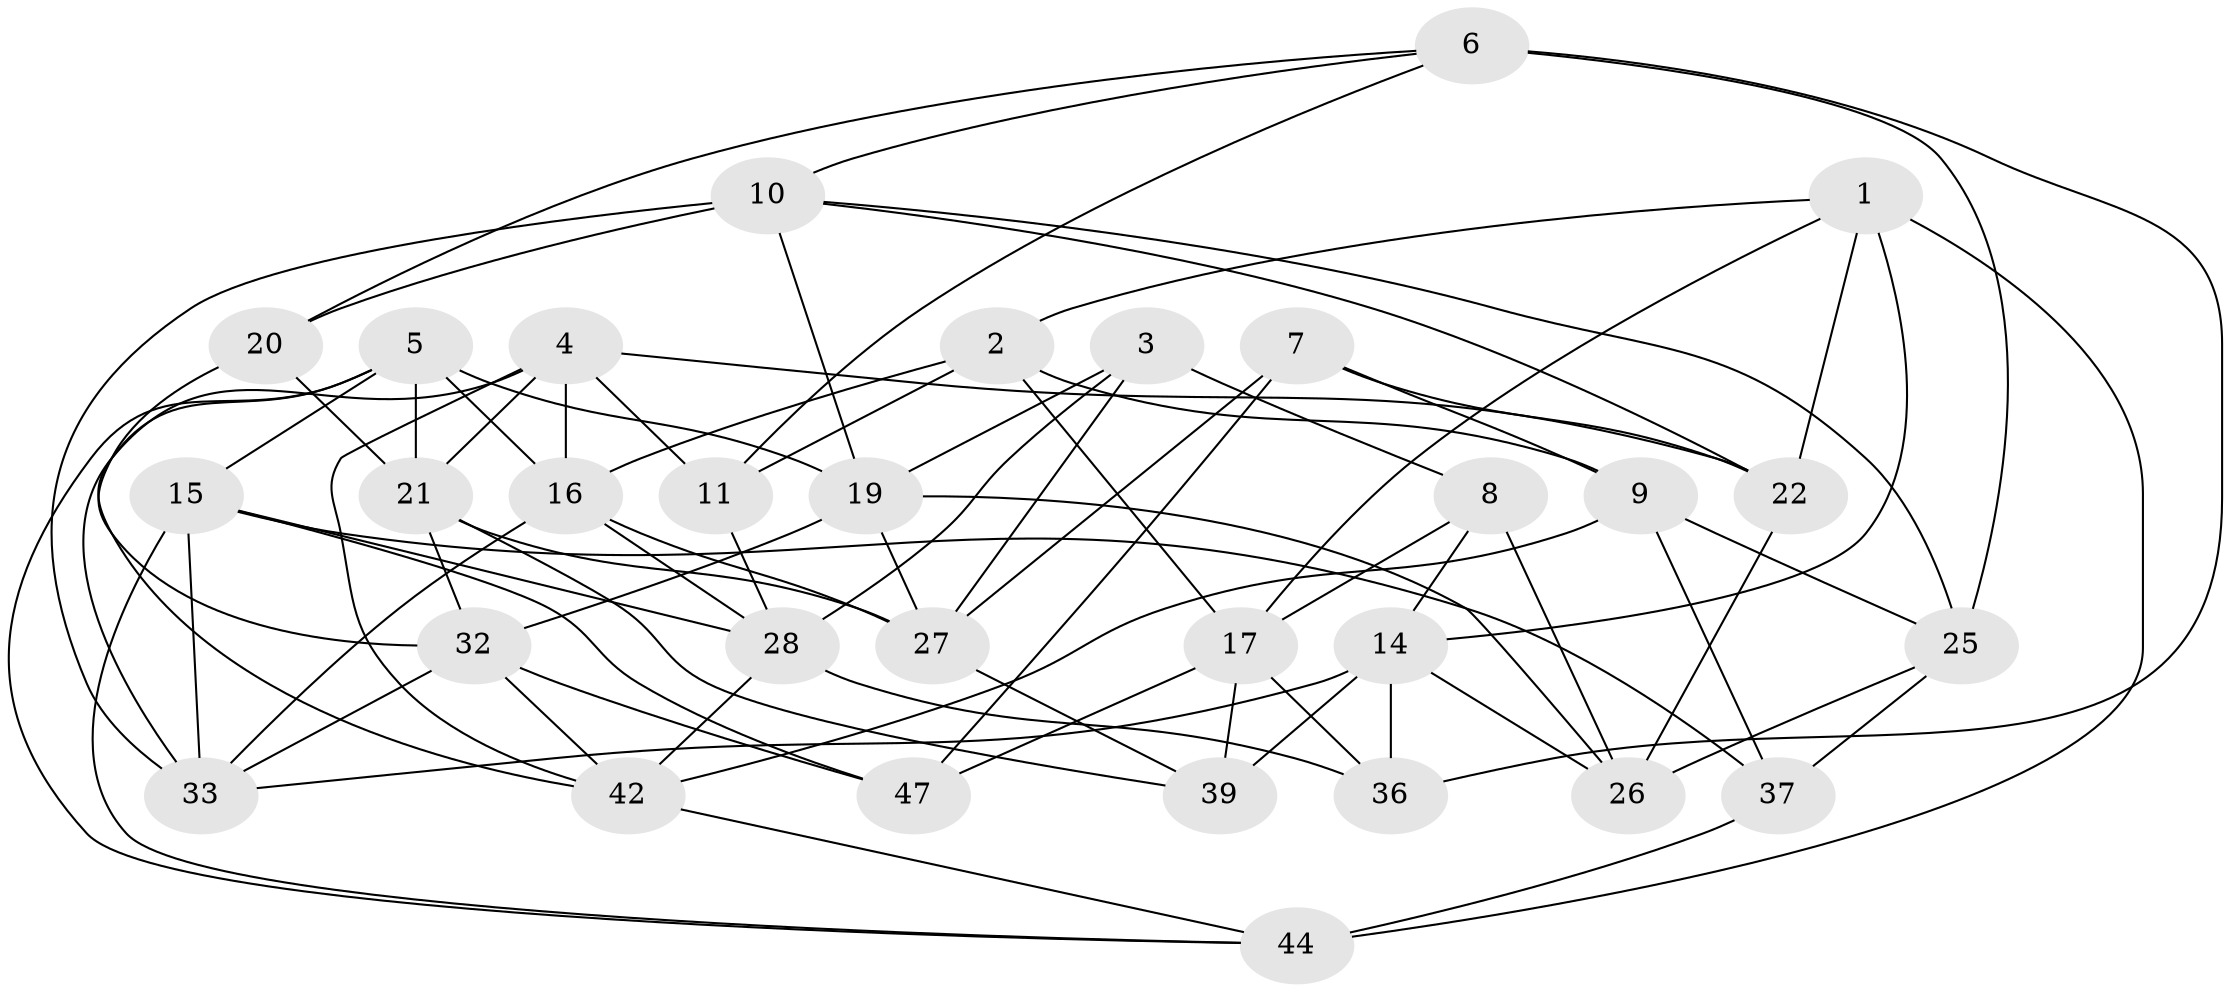 // Generated by graph-tools (version 1.1) at 2025/52/02/27/25 19:52:33]
// undirected, 31 vertices, 80 edges
graph export_dot {
graph [start="1"]
  node [color=gray90,style=filled];
  1 [super="+23"];
  2 [super="+34"];
  3;
  4 [super="+50"];
  5 [super="+29"];
  6 [super="+13"];
  7;
  8;
  9 [super="+12"];
  10 [super="+18"];
  11;
  14 [super="+52"];
  15 [super="+24"];
  16 [super="+35"];
  17 [super="+31"];
  19 [super="+38"];
  20;
  21 [super="+49"];
  22 [super="+51"];
  25 [super="+53"];
  26 [super="+45"];
  27 [super="+48"];
  28 [super="+30"];
  32 [super="+40"];
  33 [super="+41"];
  36;
  37;
  39;
  42 [super="+43"];
  44 [super="+46"];
  47;
  1 -- 22;
  1 -- 44 [weight=2];
  1 -- 17;
  1 -- 2;
  1 -- 14;
  2 -- 11;
  2 -- 9 [weight=2];
  2 -- 17;
  2 -- 16;
  3 -- 8;
  3 -- 19;
  3 -- 28;
  3 -- 27;
  4 -- 11;
  4 -- 21;
  4 -- 42;
  4 -- 16;
  4 -- 33;
  4 -- 22;
  5 -- 19;
  5 -- 42;
  5 -- 21;
  5 -- 16;
  5 -- 44;
  5 -- 15;
  6 -- 25 [weight=2];
  6 -- 20;
  6 -- 10;
  6 -- 11;
  6 -- 36;
  7 -- 22;
  7 -- 47;
  7 -- 27;
  7 -- 9;
  8 -- 14;
  8 -- 17;
  8 -- 26;
  9 -- 25;
  9 -- 42;
  9 -- 37;
  10 -- 19;
  10 -- 33;
  10 -- 25;
  10 -- 20;
  10 -- 22;
  11 -- 28;
  14 -- 39;
  14 -- 33;
  14 -- 26;
  14 -- 36;
  15 -- 44;
  15 -- 33;
  15 -- 47;
  15 -- 28;
  15 -- 37;
  16 -- 33;
  16 -- 28;
  16 -- 27;
  17 -- 36;
  17 -- 39;
  17 -- 47;
  19 -- 27;
  19 -- 26;
  19 -- 32;
  20 -- 32;
  20 -- 21;
  21 -- 39;
  21 -- 27;
  21 -- 32;
  22 -- 26 [weight=2];
  25 -- 37;
  25 -- 26;
  27 -- 39;
  28 -- 42;
  28 -- 36;
  32 -- 42;
  32 -- 47;
  32 -- 33;
  37 -- 44;
  42 -- 44;
}
